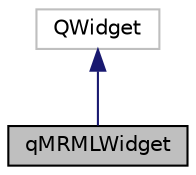 digraph "qMRMLWidget"
{
  bgcolor="transparent";
  edge [fontname="Helvetica",fontsize="10",labelfontname="Helvetica",labelfontsize="10"];
  node [fontname="Helvetica",fontsize="10",shape=record];
  Node39 [label="qMRMLWidget",height=0.2,width=0.4,color="black", fillcolor="grey75", style="filled", fontcolor="black"];
  Node40 -> Node39 [dir="back",color="midnightblue",fontsize="10",style="solid",fontname="Helvetica"];
  Node40 [label="QWidget",height=0.2,width=0.4,color="grey75"];
}
